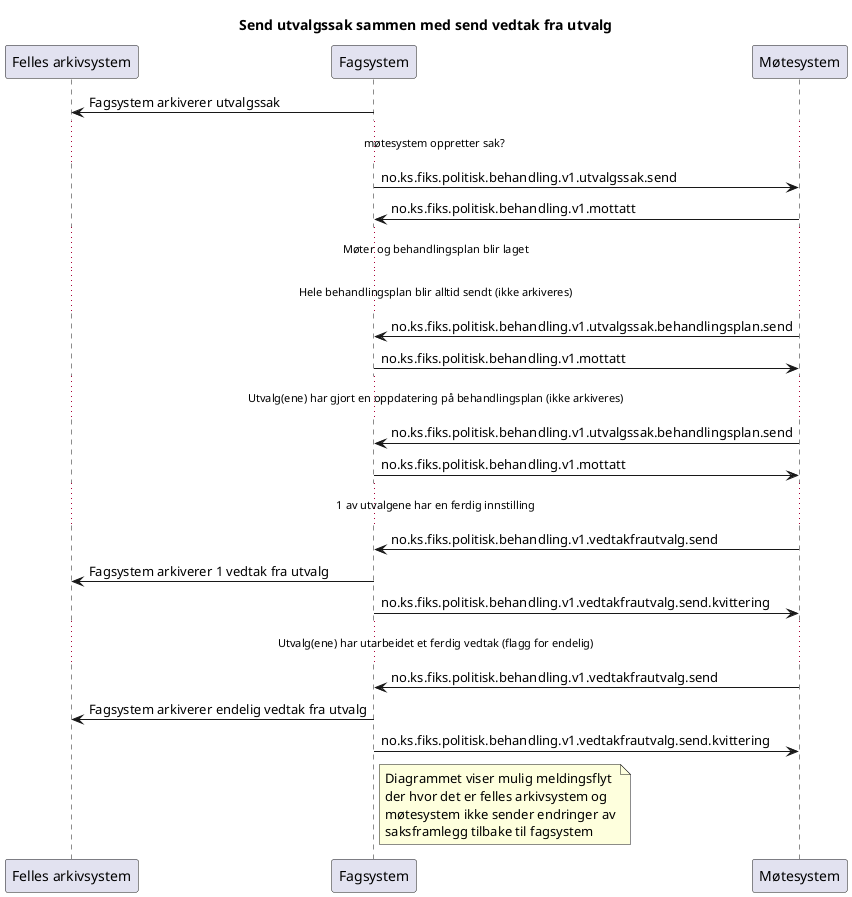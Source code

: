 @startuml
title "Send utvalgssak sammen med send vedtak fra utvalg"

participant Arkivsystem as "Felles arkivsystem"
participant Fagsystem as "Fagsystem"
participant Møtesystem as "Møtesystem"

Fagsystem -> Arkivsystem : Fagsystem arkiverer utvalgssak

...møtesystem oppretter sak? ...

Fagsystem -> Møtesystem : no.ks.fiks.politisk.behandling.v1.utvalgssak.send
Fagsystem <- Møtesystem : no.ks.fiks.politisk.behandling.v1.mottatt

...Møter og behandlingsplan blir laget...
...Hele behandlingsplan blir alltid sendt (ikke arkiveres)...

Fagsystem <- Møtesystem : no.ks.fiks.politisk.behandling.v1.utvalgssak.behandlingsplan.send
Fagsystem -> Møtesystem : no.ks.fiks.politisk.behandling.v1.mottatt

...Utvalg(ene) har gjort en oppdatering på behandlingsplan (ikke arkiveres)...

Fagsystem <- Møtesystem : no.ks.fiks.politisk.behandling.v1.utvalgssak.behandlingsplan.send
Fagsystem -> Møtesystem : no.ks.fiks.politisk.behandling.v1.mottatt


...1 av utvalgene har en ferdig innstilling...


Møtesystem -> Fagsystem : no.ks.fiks.politisk.behandling.v1.vedtakfrautvalg.send
Fagsystem -> Arkivsystem : Fagsystem arkiverer 1 vedtak fra utvalg
Fagsystem -> Møtesystem : no.ks.fiks.politisk.behandling.v1.vedtakfrautvalg.send.kvittering


...Utvalg(ene) har utarbeidet et ferdig vedtak (flagg for endelig)...


Møtesystem -> Fagsystem : no.ks.fiks.politisk.behandling.v1.vedtakfrautvalg.send
Fagsystem -> Arkivsystem : Fagsystem arkiverer endelig vedtak fra utvalg
Fagsystem -> Møtesystem : no.ks.fiks.politisk.behandling.v1.vedtakfrautvalg.send.kvittering

note right of Fagsystem
Diagrammet viser mulig meldingsflyt
der hvor det er felles arkivsystem og
møtesystem ikke sender endringer av
saksframlegg tilbake til fagsystem
end note

@enduml